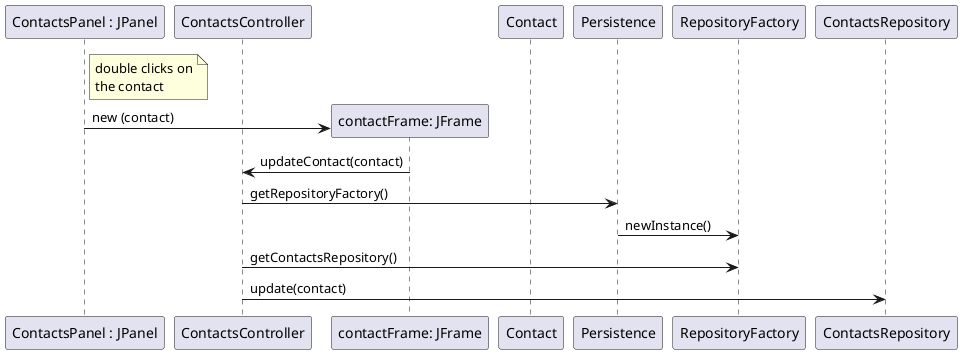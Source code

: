 @startuml doc-files/crm_01_01_updateContact.png
    participant "ContactsPanel : JPanel" as cp
    participant "ContactsController" as ctrl
    participant "contactFrame: JFrame" as jframe
    participant "Contact" as contact
    participant "Persistence" as pers
    participant "RepositoryFactory" as repFactory
    participant "ContactsRepository" as contactsRep



    note right of cp
        double clicks on
        the contact
    end note

    create jframe
    cp -> jframe : new (contact)

    jframe -> ctrl : updateContact(contact)

    ctrl -> pers : getRepositoryFactory()
    pers -> repFactory : newInstance()
    ctrl -> repFactory : getContactsRepository()

    ctrl -> contactsRep : update(contact)

@enduml